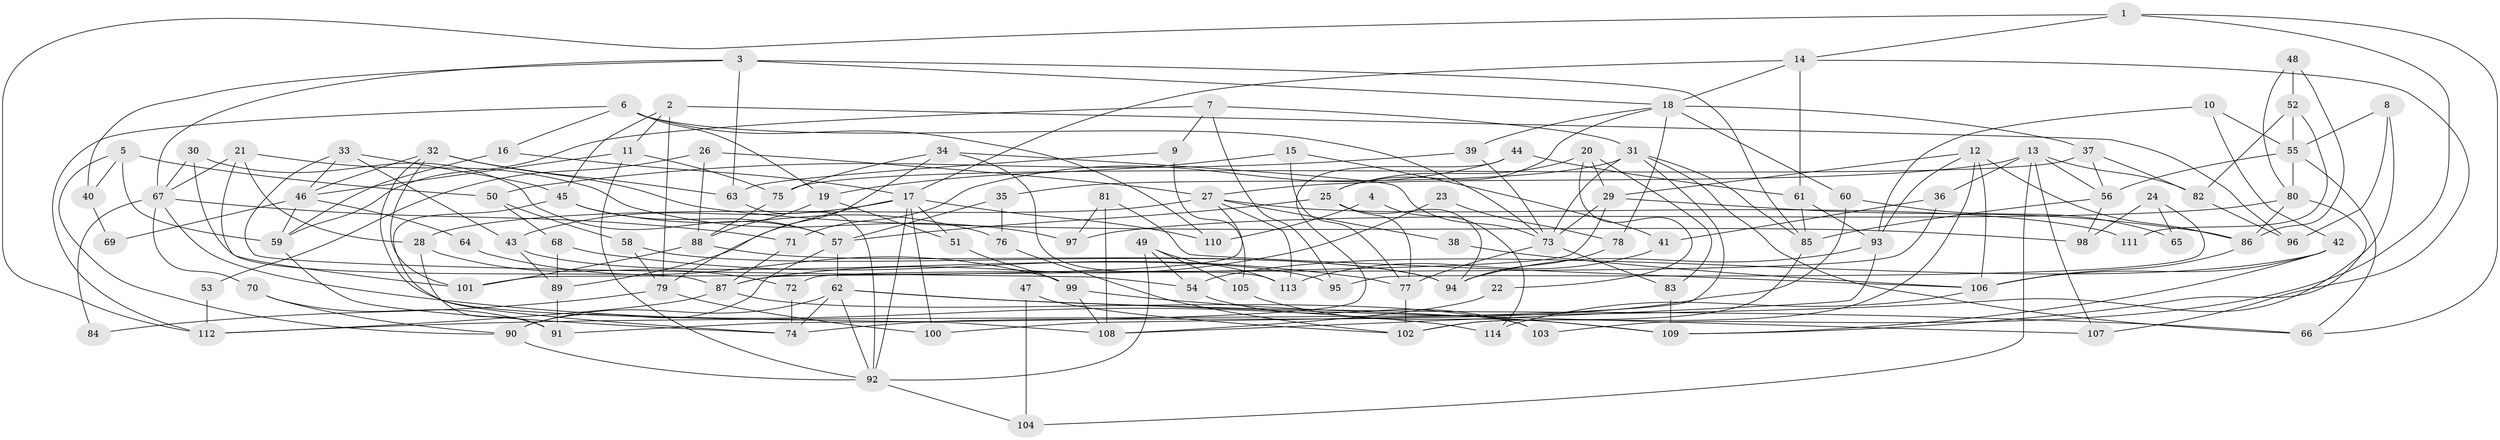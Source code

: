 // Generated by graph-tools (version 1.1) at 2025/35/03/09/25 02:35:57]
// undirected, 114 vertices, 228 edges
graph export_dot {
graph [start="1"]
  node [color=gray90,style=filled];
  1;
  2;
  3;
  4;
  5;
  6;
  7;
  8;
  9;
  10;
  11;
  12;
  13;
  14;
  15;
  16;
  17;
  18;
  19;
  20;
  21;
  22;
  23;
  24;
  25;
  26;
  27;
  28;
  29;
  30;
  31;
  32;
  33;
  34;
  35;
  36;
  37;
  38;
  39;
  40;
  41;
  42;
  43;
  44;
  45;
  46;
  47;
  48;
  49;
  50;
  51;
  52;
  53;
  54;
  55;
  56;
  57;
  58;
  59;
  60;
  61;
  62;
  63;
  64;
  65;
  66;
  67;
  68;
  69;
  70;
  71;
  72;
  73;
  74;
  75;
  76;
  77;
  78;
  79;
  80;
  81;
  82;
  83;
  84;
  85;
  86;
  87;
  88;
  89;
  90;
  91;
  92;
  93;
  94;
  95;
  96;
  97;
  98;
  99;
  100;
  101;
  102;
  103;
  104;
  105;
  106;
  107;
  108;
  109;
  110;
  111;
  112;
  113;
  114;
  1 -- 14;
  1 -- 66;
  1 -- 103;
  1 -- 112;
  2 -- 11;
  2 -- 96;
  2 -- 45;
  2 -- 79;
  3 -- 18;
  3 -- 67;
  3 -- 40;
  3 -- 63;
  3 -- 85;
  4 -- 110;
  4 -- 114;
  5 -- 90;
  5 -- 59;
  5 -- 40;
  5 -- 50;
  6 -- 73;
  6 -- 112;
  6 -- 16;
  6 -- 19;
  6 -- 110;
  7 -- 31;
  7 -- 59;
  7 -- 9;
  7 -- 95;
  8 -- 112;
  8 -- 55;
  8 -- 96;
  9 -- 105;
  9 -- 63;
  10 -- 55;
  10 -- 42;
  10 -- 93;
  11 -- 46;
  11 -- 92;
  11 -- 75;
  12 -- 86;
  12 -- 29;
  12 -- 93;
  12 -- 102;
  12 -- 106;
  13 -- 56;
  13 -- 36;
  13 -- 27;
  13 -- 82;
  13 -- 104;
  13 -- 107;
  14 -- 61;
  14 -- 18;
  14 -- 17;
  14 -- 107;
  15 -- 19;
  15 -- 77;
  15 -- 41;
  16 -- 17;
  16 -- 59;
  17 -- 92;
  17 -- 43;
  17 -- 51;
  17 -- 89;
  17 -- 100;
  17 -- 110;
  18 -- 25;
  18 -- 39;
  18 -- 37;
  18 -- 60;
  18 -- 78;
  19 -- 88;
  19 -- 51;
  20 -- 25;
  20 -- 29;
  20 -- 22;
  20 -- 83;
  21 -- 28;
  21 -- 101;
  21 -- 67;
  21 -- 97;
  22 -- 108;
  23 -- 87;
  23 -- 78;
  24 -- 95;
  24 -- 98;
  24 -- 65;
  25 -- 94;
  25 -- 77;
  25 -- 57;
  26 -- 27;
  26 -- 88;
  26 -- 53;
  27 -- 113;
  27 -- 28;
  27 -- 38;
  27 -- 101;
  27 -- 111;
  28 -- 91;
  28 -- 72;
  29 -- 73;
  29 -- 86;
  29 -- 87;
  30 -- 57;
  30 -- 87;
  30 -- 67;
  31 -- 35;
  31 -- 100;
  31 -- 66;
  31 -- 73;
  31 -- 85;
  32 -- 108;
  32 -- 63;
  32 -- 46;
  32 -- 98;
  32 -- 101;
  33 -- 46;
  33 -- 45;
  33 -- 43;
  33 -- 54;
  34 -- 73;
  34 -- 75;
  34 -- 79;
  34 -- 113;
  35 -- 76;
  35 -- 57;
  36 -- 41;
  36 -- 72;
  37 -- 82;
  37 -- 56;
  37 -- 75;
  38 -- 106;
  39 -- 73;
  39 -- 50;
  40 -- 69;
  41 -- 113;
  42 -- 54;
  42 -- 109;
  42 -- 106;
  43 -- 89;
  43 -- 95;
  44 -- 91;
  44 -- 61;
  44 -- 71;
  45 -- 57;
  45 -- 74;
  45 -- 76;
  46 -- 59;
  46 -- 64;
  46 -- 69;
  47 -- 102;
  47 -- 104;
  48 -- 86;
  48 -- 80;
  48 -- 52;
  49 -- 54;
  49 -- 92;
  49 -- 105;
  49 -- 113;
  50 -- 58;
  50 -- 68;
  51 -- 99;
  52 -- 55;
  52 -- 82;
  52 -- 111;
  53 -- 112;
  54 -- 103;
  55 -- 56;
  55 -- 66;
  55 -- 80;
  56 -- 85;
  56 -- 98;
  57 -- 62;
  57 -- 90;
  58 -- 79;
  58 -- 94;
  59 -- 74;
  60 -- 74;
  60 -- 65;
  61 -- 85;
  61 -- 93;
  62 -- 90;
  62 -- 107;
  62 -- 66;
  62 -- 74;
  62 -- 92;
  63 -- 92;
  64 -- 99;
  67 -- 70;
  67 -- 71;
  67 -- 84;
  67 -- 114;
  68 -- 89;
  68 -- 77;
  70 -- 90;
  70 -- 91;
  71 -- 87;
  72 -- 74;
  73 -- 77;
  73 -- 83;
  75 -- 88;
  76 -- 102;
  77 -- 102;
  78 -- 94;
  79 -- 84;
  79 -- 100;
  80 -- 109;
  80 -- 86;
  80 -- 97;
  81 -- 106;
  81 -- 97;
  81 -- 108;
  82 -- 96;
  83 -- 109;
  85 -- 102;
  86 -- 106;
  87 -- 103;
  87 -- 112;
  88 -- 101;
  88 -- 94;
  89 -- 91;
  90 -- 92;
  92 -- 104;
  93 -- 94;
  93 -- 108;
  99 -- 108;
  99 -- 109;
  105 -- 109;
  106 -- 114;
}
